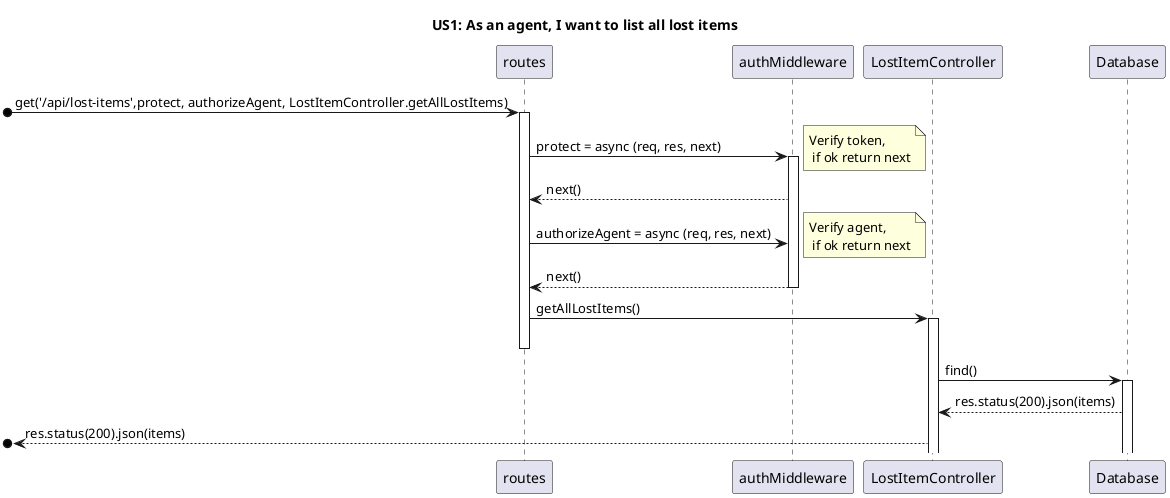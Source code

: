 @startuml
'https://plantuml.com/sequence-diagram

title US1: As an agent, I want to list all lost items


[o-> "routes": get('/api/lost-items',protect, authorizeAgent, LostItemController.getAllLostItems)
activate "routes"
"routes" -> "authMiddleware": protect = async (req, res, next)
note right
  Verify token,
   if ok return next
end note
activate "authMiddleware"
 "authMiddleware" --> "routes" : next()
"routes" -> "authMiddleware": authorizeAgent = async (req, res, next)
note right
  Verify agent,
   if ok return next
end note
 "authMiddleware" --> "routes" : next()
deactivate "authMiddleware"

"routes" -> "LostItemController": getAllLostItems()
activate "LostItemController"
deactivate "routes"
"LostItemController" -> "Database": find()
activate "Database"
"Database" --> "LostItemController" : res.status(200).json(items)
[o<-- "LostItemController" : res.status(200).json(items)

@enduml